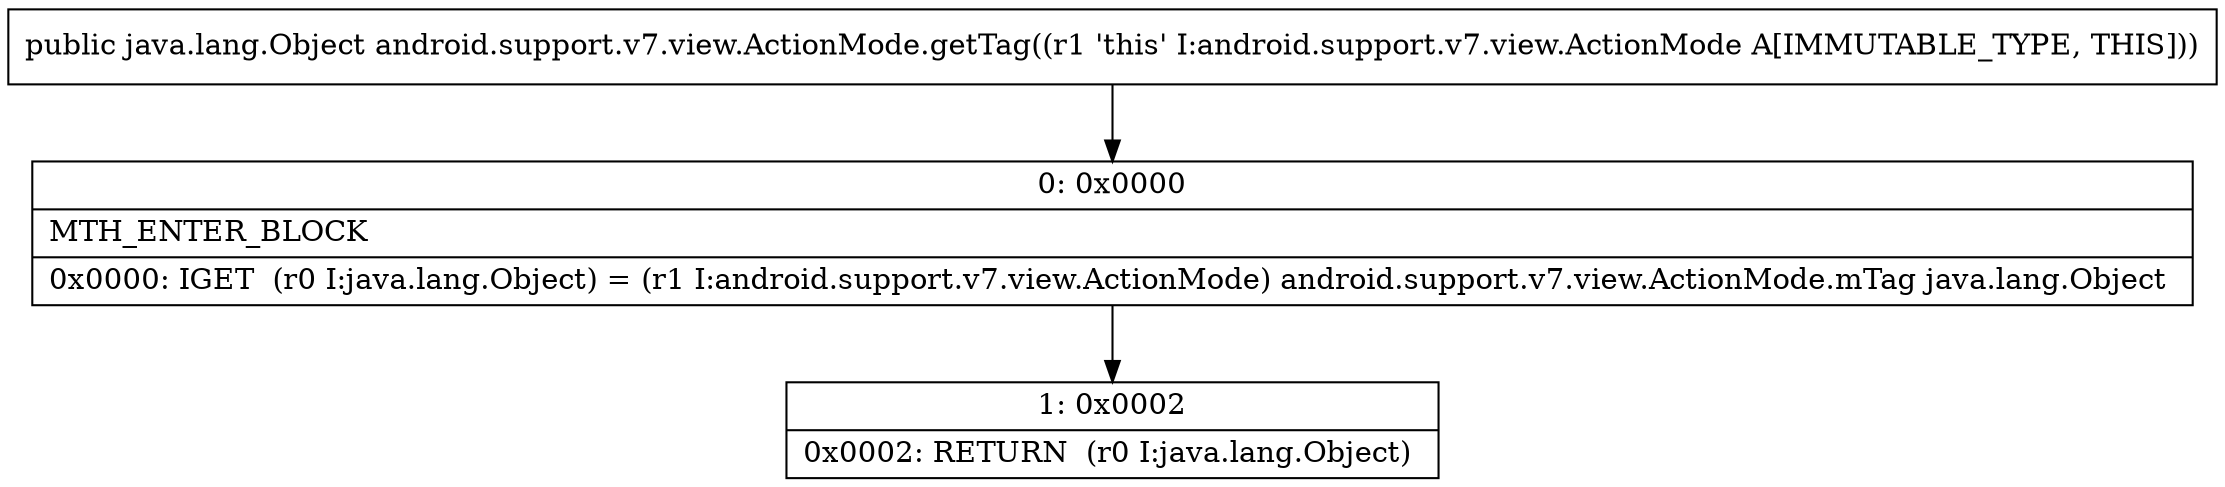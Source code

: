 digraph "CFG forandroid.support.v7.view.ActionMode.getTag()Ljava\/lang\/Object;" {
Node_0 [shape=record,label="{0\:\ 0x0000|MTH_ENTER_BLOCK\l|0x0000: IGET  (r0 I:java.lang.Object) = (r1 I:android.support.v7.view.ActionMode) android.support.v7.view.ActionMode.mTag java.lang.Object \l}"];
Node_1 [shape=record,label="{1\:\ 0x0002|0x0002: RETURN  (r0 I:java.lang.Object) \l}"];
MethodNode[shape=record,label="{public java.lang.Object android.support.v7.view.ActionMode.getTag((r1 'this' I:android.support.v7.view.ActionMode A[IMMUTABLE_TYPE, THIS])) }"];
MethodNode -> Node_0;
Node_0 -> Node_1;
}

